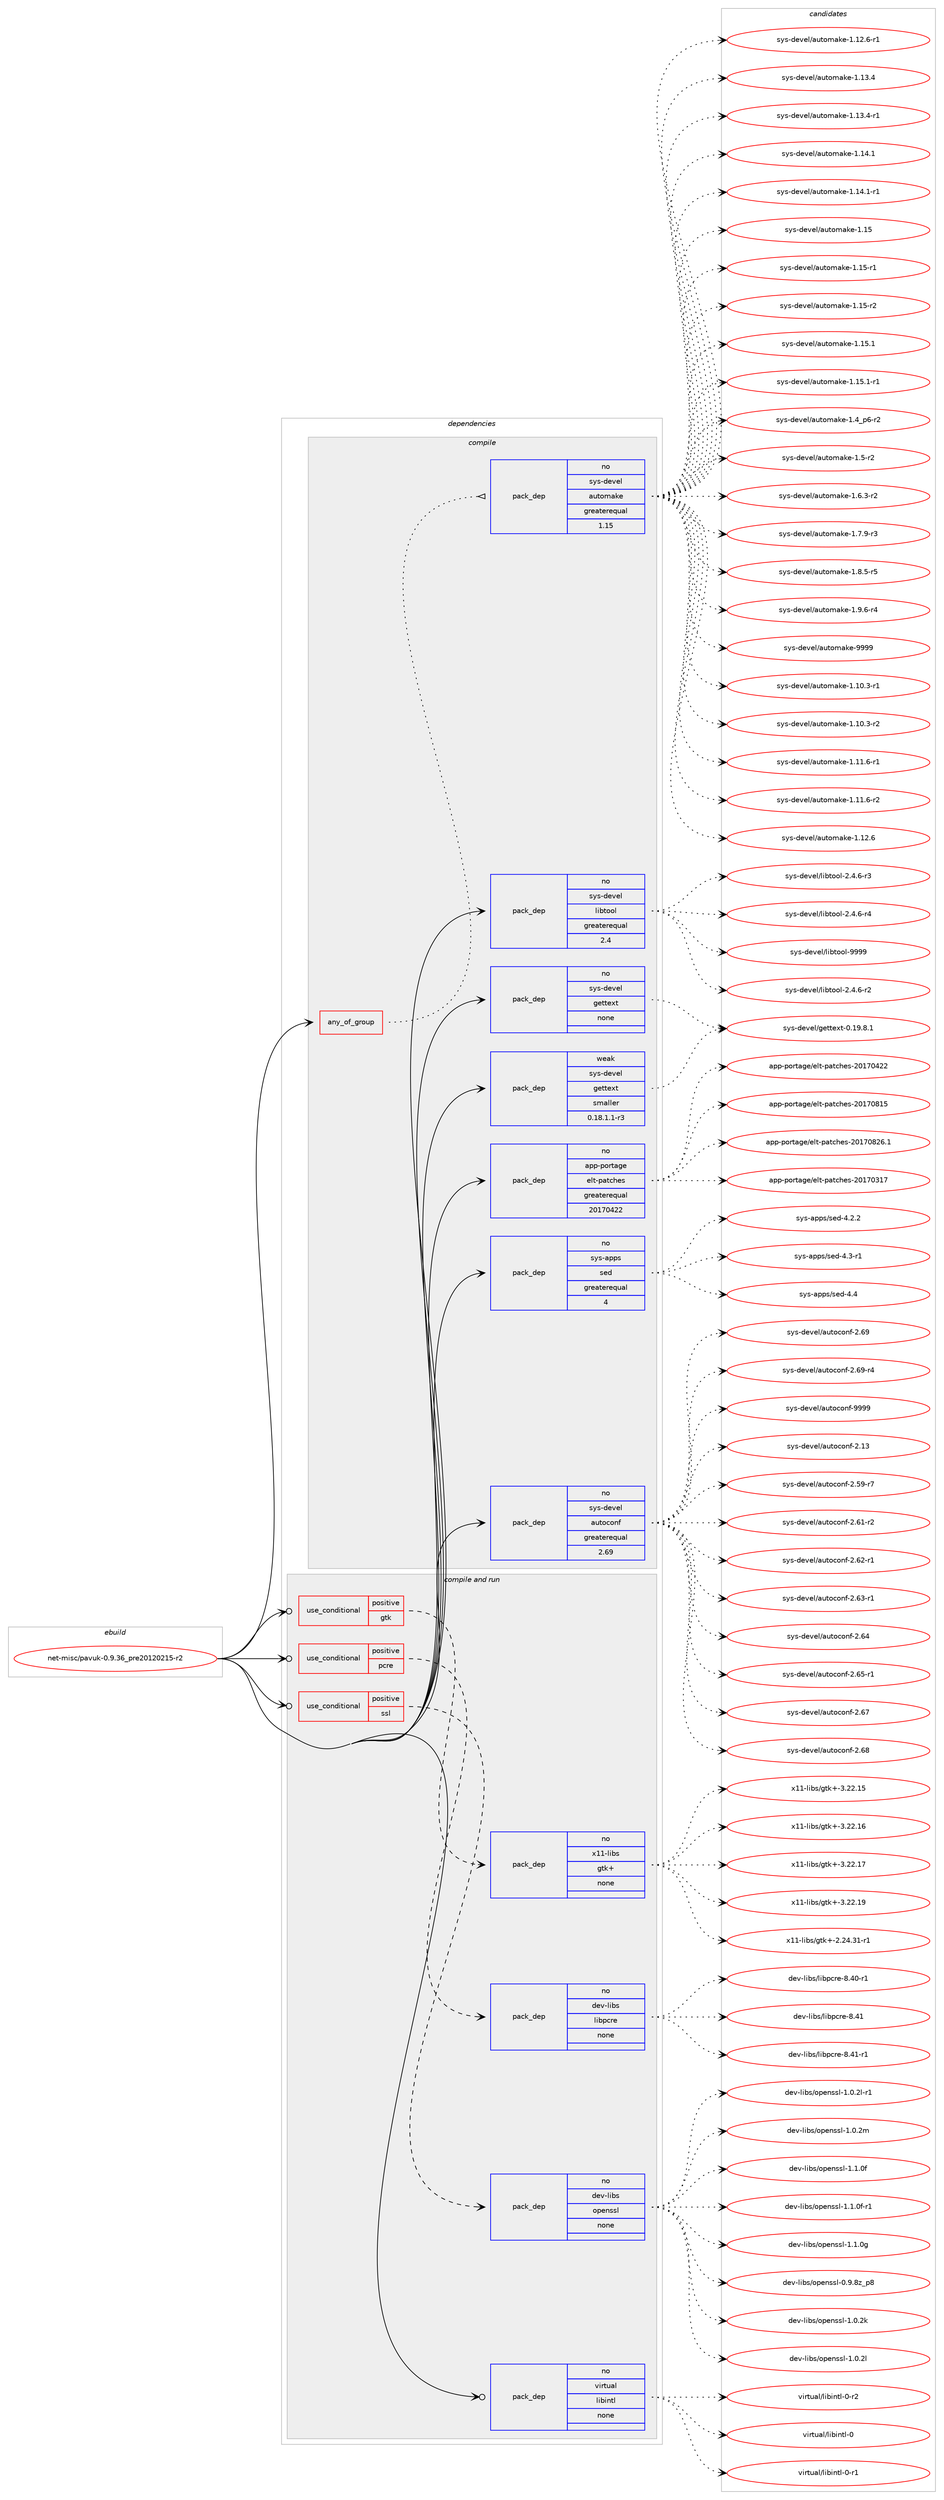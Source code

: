 digraph prolog {

# *************
# Graph options
# *************

newrank=true;
concentrate=true;
compound=true;
graph [rankdir=LR,fontname=Helvetica,fontsize=10,ranksep=1.5];#, ranksep=2.5, nodesep=0.2];
edge  [arrowhead=vee];
node  [fontname=Helvetica,fontsize=10];

# **********
# The ebuild
# **********

subgraph cluster_leftcol {
color=gray;
rank=same;
label=<<i>ebuild</i>>;
id [label="net-misc/pavuk-0.9.36_pre20120215-r2", color=red, width=4, href="../net-misc/pavuk-0.9.36_pre20120215-r2.svg"];
}

# ****************
# The dependencies
# ****************

subgraph cluster_midcol {
color=gray;
label=<<i>dependencies</i>>;
subgraph cluster_compile {
fillcolor="#eeeeee";
style=filled;
label=<<i>compile</i>>;
subgraph any7098 {
dependency429126 [label=<<TABLE BORDER="0" CELLBORDER="1" CELLSPACING="0" CELLPADDING="4"><TR><TD CELLPADDING="10">any_of_group</TD></TR></TABLE>>, shape=none, color=red];subgraph pack315560 {
dependency429127 [label=<<TABLE BORDER="0" CELLBORDER="1" CELLSPACING="0" CELLPADDING="4" WIDTH="220"><TR><TD ROWSPAN="6" CELLPADDING="30">pack_dep</TD></TR><TR><TD WIDTH="110">no</TD></TR><TR><TD>sys-devel</TD></TR><TR><TD>automake</TD></TR><TR><TD>greaterequal</TD></TR><TR><TD>1.15</TD></TR></TABLE>>, shape=none, color=blue];
}
dependency429126:e -> dependency429127:w [weight=20,style="dotted",arrowhead="oinv"];
}
id:e -> dependency429126:w [weight=20,style="solid",arrowhead="vee"];
subgraph pack315561 {
dependency429128 [label=<<TABLE BORDER="0" CELLBORDER="1" CELLSPACING="0" CELLPADDING="4" WIDTH="220"><TR><TD ROWSPAN="6" CELLPADDING="30">pack_dep</TD></TR><TR><TD WIDTH="110">no</TD></TR><TR><TD>app-portage</TD></TR><TR><TD>elt-patches</TD></TR><TR><TD>greaterequal</TD></TR><TR><TD>20170422</TD></TR></TABLE>>, shape=none, color=blue];
}
id:e -> dependency429128:w [weight=20,style="solid",arrowhead="vee"];
subgraph pack315562 {
dependency429129 [label=<<TABLE BORDER="0" CELLBORDER="1" CELLSPACING="0" CELLPADDING="4" WIDTH="220"><TR><TD ROWSPAN="6" CELLPADDING="30">pack_dep</TD></TR><TR><TD WIDTH="110">no</TD></TR><TR><TD>sys-apps</TD></TR><TR><TD>sed</TD></TR><TR><TD>greaterequal</TD></TR><TR><TD>4</TD></TR></TABLE>>, shape=none, color=blue];
}
id:e -> dependency429129:w [weight=20,style="solid",arrowhead="vee"];
subgraph pack315563 {
dependency429130 [label=<<TABLE BORDER="0" CELLBORDER="1" CELLSPACING="0" CELLPADDING="4" WIDTH="220"><TR><TD ROWSPAN="6" CELLPADDING="30">pack_dep</TD></TR><TR><TD WIDTH="110">no</TD></TR><TR><TD>sys-devel</TD></TR><TR><TD>autoconf</TD></TR><TR><TD>greaterequal</TD></TR><TR><TD>2.69</TD></TR></TABLE>>, shape=none, color=blue];
}
id:e -> dependency429130:w [weight=20,style="solid",arrowhead="vee"];
subgraph pack315564 {
dependency429131 [label=<<TABLE BORDER="0" CELLBORDER="1" CELLSPACING="0" CELLPADDING="4" WIDTH="220"><TR><TD ROWSPAN="6" CELLPADDING="30">pack_dep</TD></TR><TR><TD WIDTH="110">no</TD></TR><TR><TD>sys-devel</TD></TR><TR><TD>gettext</TD></TR><TR><TD>none</TD></TR><TR><TD></TD></TR></TABLE>>, shape=none, color=blue];
}
id:e -> dependency429131:w [weight=20,style="solid",arrowhead="vee"];
subgraph pack315565 {
dependency429132 [label=<<TABLE BORDER="0" CELLBORDER="1" CELLSPACING="0" CELLPADDING="4" WIDTH="220"><TR><TD ROWSPAN="6" CELLPADDING="30">pack_dep</TD></TR><TR><TD WIDTH="110">no</TD></TR><TR><TD>sys-devel</TD></TR><TR><TD>libtool</TD></TR><TR><TD>greaterequal</TD></TR><TR><TD>2.4</TD></TR></TABLE>>, shape=none, color=blue];
}
id:e -> dependency429132:w [weight=20,style="solid",arrowhead="vee"];
subgraph pack315566 {
dependency429133 [label=<<TABLE BORDER="0" CELLBORDER="1" CELLSPACING="0" CELLPADDING="4" WIDTH="220"><TR><TD ROWSPAN="6" CELLPADDING="30">pack_dep</TD></TR><TR><TD WIDTH="110">weak</TD></TR><TR><TD>sys-devel</TD></TR><TR><TD>gettext</TD></TR><TR><TD>smaller</TD></TR><TR><TD>0.18.1.1-r3</TD></TR></TABLE>>, shape=none, color=blue];
}
id:e -> dependency429133:w [weight=20,style="solid",arrowhead="vee"];
}
subgraph cluster_compileandrun {
fillcolor="#eeeeee";
style=filled;
label=<<i>compile and run</i>>;
subgraph cond106248 {
dependency429134 [label=<<TABLE BORDER="0" CELLBORDER="1" CELLSPACING="0" CELLPADDING="4"><TR><TD ROWSPAN="3" CELLPADDING="10">use_conditional</TD></TR><TR><TD>positive</TD></TR><TR><TD>gtk</TD></TR></TABLE>>, shape=none, color=red];
subgraph pack315567 {
dependency429135 [label=<<TABLE BORDER="0" CELLBORDER="1" CELLSPACING="0" CELLPADDING="4" WIDTH="220"><TR><TD ROWSPAN="6" CELLPADDING="30">pack_dep</TD></TR><TR><TD WIDTH="110">no</TD></TR><TR><TD>x11-libs</TD></TR><TR><TD>gtk+</TD></TR><TR><TD>none</TD></TR><TR><TD></TD></TR></TABLE>>, shape=none, color=blue];
}
dependency429134:e -> dependency429135:w [weight=20,style="dashed",arrowhead="vee"];
}
id:e -> dependency429134:w [weight=20,style="solid",arrowhead="odotvee"];
subgraph cond106249 {
dependency429136 [label=<<TABLE BORDER="0" CELLBORDER="1" CELLSPACING="0" CELLPADDING="4"><TR><TD ROWSPAN="3" CELLPADDING="10">use_conditional</TD></TR><TR><TD>positive</TD></TR><TR><TD>pcre</TD></TR></TABLE>>, shape=none, color=red];
subgraph pack315568 {
dependency429137 [label=<<TABLE BORDER="0" CELLBORDER="1" CELLSPACING="0" CELLPADDING="4" WIDTH="220"><TR><TD ROWSPAN="6" CELLPADDING="30">pack_dep</TD></TR><TR><TD WIDTH="110">no</TD></TR><TR><TD>dev-libs</TD></TR><TR><TD>libpcre</TD></TR><TR><TD>none</TD></TR><TR><TD></TD></TR></TABLE>>, shape=none, color=blue];
}
dependency429136:e -> dependency429137:w [weight=20,style="dashed",arrowhead="vee"];
}
id:e -> dependency429136:w [weight=20,style="solid",arrowhead="odotvee"];
subgraph cond106250 {
dependency429138 [label=<<TABLE BORDER="0" CELLBORDER="1" CELLSPACING="0" CELLPADDING="4"><TR><TD ROWSPAN="3" CELLPADDING="10">use_conditional</TD></TR><TR><TD>positive</TD></TR><TR><TD>ssl</TD></TR></TABLE>>, shape=none, color=red];
subgraph pack315569 {
dependency429139 [label=<<TABLE BORDER="0" CELLBORDER="1" CELLSPACING="0" CELLPADDING="4" WIDTH="220"><TR><TD ROWSPAN="6" CELLPADDING="30">pack_dep</TD></TR><TR><TD WIDTH="110">no</TD></TR><TR><TD>dev-libs</TD></TR><TR><TD>openssl</TD></TR><TR><TD>none</TD></TR><TR><TD></TD></TR></TABLE>>, shape=none, color=blue];
}
dependency429138:e -> dependency429139:w [weight=20,style="dashed",arrowhead="vee"];
}
id:e -> dependency429138:w [weight=20,style="solid",arrowhead="odotvee"];
subgraph pack315570 {
dependency429140 [label=<<TABLE BORDER="0" CELLBORDER="1" CELLSPACING="0" CELLPADDING="4" WIDTH="220"><TR><TD ROWSPAN="6" CELLPADDING="30">pack_dep</TD></TR><TR><TD WIDTH="110">no</TD></TR><TR><TD>virtual</TD></TR><TR><TD>libintl</TD></TR><TR><TD>none</TD></TR><TR><TD></TD></TR></TABLE>>, shape=none, color=blue];
}
id:e -> dependency429140:w [weight=20,style="solid",arrowhead="odotvee"];
}
subgraph cluster_run {
fillcolor="#eeeeee";
style=filled;
label=<<i>run</i>>;
}
}

# **************
# The candidates
# **************

subgraph cluster_choices {
rank=same;
color=gray;
label=<<i>candidates</i>>;

subgraph choice315560 {
color=black;
nodesep=1;
choice11512111545100101118101108479711711611110997107101454946494846514511449 [label="sys-devel/automake-1.10.3-r1", color=red, width=4,href="../sys-devel/automake-1.10.3-r1.svg"];
choice11512111545100101118101108479711711611110997107101454946494846514511450 [label="sys-devel/automake-1.10.3-r2", color=red, width=4,href="../sys-devel/automake-1.10.3-r2.svg"];
choice11512111545100101118101108479711711611110997107101454946494946544511449 [label="sys-devel/automake-1.11.6-r1", color=red, width=4,href="../sys-devel/automake-1.11.6-r1.svg"];
choice11512111545100101118101108479711711611110997107101454946494946544511450 [label="sys-devel/automake-1.11.6-r2", color=red, width=4,href="../sys-devel/automake-1.11.6-r2.svg"];
choice1151211154510010111810110847971171161111099710710145494649504654 [label="sys-devel/automake-1.12.6", color=red, width=4,href="../sys-devel/automake-1.12.6.svg"];
choice11512111545100101118101108479711711611110997107101454946495046544511449 [label="sys-devel/automake-1.12.6-r1", color=red, width=4,href="../sys-devel/automake-1.12.6-r1.svg"];
choice1151211154510010111810110847971171161111099710710145494649514652 [label="sys-devel/automake-1.13.4", color=red, width=4,href="../sys-devel/automake-1.13.4.svg"];
choice11512111545100101118101108479711711611110997107101454946495146524511449 [label="sys-devel/automake-1.13.4-r1", color=red, width=4,href="../sys-devel/automake-1.13.4-r1.svg"];
choice1151211154510010111810110847971171161111099710710145494649524649 [label="sys-devel/automake-1.14.1", color=red, width=4,href="../sys-devel/automake-1.14.1.svg"];
choice11512111545100101118101108479711711611110997107101454946495246494511449 [label="sys-devel/automake-1.14.1-r1", color=red, width=4,href="../sys-devel/automake-1.14.1-r1.svg"];
choice115121115451001011181011084797117116111109971071014549464953 [label="sys-devel/automake-1.15", color=red, width=4,href="../sys-devel/automake-1.15.svg"];
choice1151211154510010111810110847971171161111099710710145494649534511449 [label="sys-devel/automake-1.15-r1", color=red, width=4,href="../sys-devel/automake-1.15-r1.svg"];
choice1151211154510010111810110847971171161111099710710145494649534511450 [label="sys-devel/automake-1.15-r2", color=red, width=4,href="../sys-devel/automake-1.15-r2.svg"];
choice1151211154510010111810110847971171161111099710710145494649534649 [label="sys-devel/automake-1.15.1", color=red, width=4,href="../sys-devel/automake-1.15.1.svg"];
choice11512111545100101118101108479711711611110997107101454946495346494511449 [label="sys-devel/automake-1.15.1-r1", color=red, width=4,href="../sys-devel/automake-1.15.1-r1.svg"];
choice115121115451001011181011084797117116111109971071014549465295112544511450 [label="sys-devel/automake-1.4_p6-r2", color=red, width=4,href="../sys-devel/automake-1.4_p6-r2.svg"];
choice11512111545100101118101108479711711611110997107101454946534511450 [label="sys-devel/automake-1.5-r2", color=red, width=4,href="../sys-devel/automake-1.5-r2.svg"];
choice115121115451001011181011084797117116111109971071014549465446514511450 [label="sys-devel/automake-1.6.3-r2", color=red, width=4,href="../sys-devel/automake-1.6.3-r2.svg"];
choice115121115451001011181011084797117116111109971071014549465546574511451 [label="sys-devel/automake-1.7.9-r3", color=red, width=4,href="../sys-devel/automake-1.7.9-r3.svg"];
choice115121115451001011181011084797117116111109971071014549465646534511453 [label="sys-devel/automake-1.8.5-r5", color=red, width=4,href="../sys-devel/automake-1.8.5-r5.svg"];
choice115121115451001011181011084797117116111109971071014549465746544511452 [label="sys-devel/automake-1.9.6-r4", color=red, width=4,href="../sys-devel/automake-1.9.6-r4.svg"];
choice115121115451001011181011084797117116111109971071014557575757 [label="sys-devel/automake-9999", color=red, width=4,href="../sys-devel/automake-9999.svg"];
dependency429127:e -> choice11512111545100101118101108479711711611110997107101454946494846514511449:w [style=dotted,weight="100"];
dependency429127:e -> choice11512111545100101118101108479711711611110997107101454946494846514511450:w [style=dotted,weight="100"];
dependency429127:e -> choice11512111545100101118101108479711711611110997107101454946494946544511449:w [style=dotted,weight="100"];
dependency429127:e -> choice11512111545100101118101108479711711611110997107101454946494946544511450:w [style=dotted,weight="100"];
dependency429127:e -> choice1151211154510010111810110847971171161111099710710145494649504654:w [style=dotted,weight="100"];
dependency429127:e -> choice11512111545100101118101108479711711611110997107101454946495046544511449:w [style=dotted,weight="100"];
dependency429127:e -> choice1151211154510010111810110847971171161111099710710145494649514652:w [style=dotted,weight="100"];
dependency429127:e -> choice11512111545100101118101108479711711611110997107101454946495146524511449:w [style=dotted,weight="100"];
dependency429127:e -> choice1151211154510010111810110847971171161111099710710145494649524649:w [style=dotted,weight="100"];
dependency429127:e -> choice11512111545100101118101108479711711611110997107101454946495246494511449:w [style=dotted,weight="100"];
dependency429127:e -> choice115121115451001011181011084797117116111109971071014549464953:w [style=dotted,weight="100"];
dependency429127:e -> choice1151211154510010111810110847971171161111099710710145494649534511449:w [style=dotted,weight="100"];
dependency429127:e -> choice1151211154510010111810110847971171161111099710710145494649534511450:w [style=dotted,weight="100"];
dependency429127:e -> choice1151211154510010111810110847971171161111099710710145494649534649:w [style=dotted,weight="100"];
dependency429127:e -> choice11512111545100101118101108479711711611110997107101454946495346494511449:w [style=dotted,weight="100"];
dependency429127:e -> choice115121115451001011181011084797117116111109971071014549465295112544511450:w [style=dotted,weight="100"];
dependency429127:e -> choice11512111545100101118101108479711711611110997107101454946534511450:w [style=dotted,weight="100"];
dependency429127:e -> choice115121115451001011181011084797117116111109971071014549465446514511450:w [style=dotted,weight="100"];
dependency429127:e -> choice115121115451001011181011084797117116111109971071014549465546574511451:w [style=dotted,weight="100"];
dependency429127:e -> choice115121115451001011181011084797117116111109971071014549465646534511453:w [style=dotted,weight="100"];
dependency429127:e -> choice115121115451001011181011084797117116111109971071014549465746544511452:w [style=dotted,weight="100"];
dependency429127:e -> choice115121115451001011181011084797117116111109971071014557575757:w [style=dotted,weight="100"];
}
subgraph choice315561 {
color=black;
nodesep=1;
choice97112112451121111141169710310147101108116451129711699104101115455048495548514955 [label="app-portage/elt-patches-20170317", color=red, width=4,href="../app-portage/elt-patches-20170317.svg"];
choice97112112451121111141169710310147101108116451129711699104101115455048495548525050 [label="app-portage/elt-patches-20170422", color=red, width=4,href="../app-portage/elt-patches-20170422.svg"];
choice97112112451121111141169710310147101108116451129711699104101115455048495548564953 [label="app-portage/elt-patches-20170815", color=red, width=4,href="../app-portage/elt-patches-20170815.svg"];
choice971121124511211111411697103101471011081164511297116991041011154550484955485650544649 [label="app-portage/elt-patches-20170826.1", color=red, width=4,href="../app-portage/elt-patches-20170826.1.svg"];
dependency429128:e -> choice97112112451121111141169710310147101108116451129711699104101115455048495548514955:w [style=dotted,weight="100"];
dependency429128:e -> choice97112112451121111141169710310147101108116451129711699104101115455048495548525050:w [style=dotted,weight="100"];
dependency429128:e -> choice97112112451121111141169710310147101108116451129711699104101115455048495548564953:w [style=dotted,weight="100"];
dependency429128:e -> choice971121124511211111411697103101471011081164511297116991041011154550484955485650544649:w [style=dotted,weight="100"];
}
subgraph choice315562 {
color=black;
nodesep=1;
choice115121115459711211211547115101100455246504650 [label="sys-apps/sed-4.2.2", color=red, width=4,href="../sys-apps/sed-4.2.2.svg"];
choice115121115459711211211547115101100455246514511449 [label="sys-apps/sed-4.3-r1", color=red, width=4,href="../sys-apps/sed-4.3-r1.svg"];
choice11512111545971121121154711510110045524652 [label="sys-apps/sed-4.4", color=red, width=4,href="../sys-apps/sed-4.4.svg"];
dependency429129:e -> choice115121115459711211211547115101100455246504650:w [style=dotted,weight="100"];
dependency429129:e -> choice115121115459711211211547115101100455246514511449:w [style=dotted,weight="100"];
dependency429129:e -> choice11512111545971121121154711510110045524652:w [style=dotted,weight="100"];
}
subgraph choice315563 {
color=black;
nodesep=1;
choice115121115451001011181011084797117116111991111101024550464951 [label="sys-devel/autoconf-2.13", color=red, width=4,href="../sys-devel/autoconf-2.13.svg"];
choice1151211154510010111810110847971171161119911111010245504653574511455 [label="sys-devel/autoconf-2.59-r7", color=red, width=4,href="../sys-devel/autoconf-2.59-r7.svg"];
choice1151211154510010111810110847971171161119911111010245504654494511450 [label="sys-devel/autoconf-2.61-r2", color=red, width=4,href="../sys-devel/autoconf-2.61-r2.svg"];
choice1151211154510010111810110847971171161119911111010245504654504511449 [label="sys-devel/autoconf-2.62-r1", color=red, width=4,href="../sys-devel/autoconf-2.62-r1.svg"];
choice1151211154510010111810110847971171161119911111010245504654514511449 [label="sys-devel/autoconf-2.63-r1", color=red, width=4,href="../sys-devel/autoconf-2.63-r1.svg"];
choice115121115451001011181011084797117116111991111101024550465452 [label="sys-devel/autoconf-2.64", color=red, width=4,href="../sys-devel/autoconf-2.64.svg"];
choice1151211154510010111810110847971171161119911111010245504654534511449 [label="sys-devel/autoconf-2.65-r1", color=red, width=4,href="../sys-devel/autoconf-2.65-r1.svg"];
choice115121115451001011181011084797117116111991111101024550465455 [label="sys-devel/autoconf-2.67", color=red, width=4,href="../sys-devel/autoconf-2.67.svg"];
choice115121115451001011181011084797117116111991111101024550465456 [label="sys-devel/autoconf-2.68", color=red, width=4,href="../sys-devel/autoconf-2.68.svg"];
choice115121115451001011181011084797117116111991111101024550465457 [label="sys-devel/autoconf-2.69", color=red, width=4,href="../sys-devel/autoconf-2.69.svg"];
choice1151211154510010111810110847971171161119911111010245504654574511452 [label="sys-devel/autoconf-2.69-r4", color=red, width=4,href="../sys-devel/autoconf-2.69-r4.svg"];
choice115121115451001011181011084797117116111991111101024557575757 [label="sys-devel/autoconf-9999", color=red, width=4,href="../sys-devel/autoconf-9999.svg"];
dependency429130:e -> choice115121115451001011181011084797117116111991111101024550464951:w [style=dotted,weight="100"];
dependency429130:e -> choice1151211154510010111810110847971171161119911111010245504653574511455:w [style=dotted,weight="100"];
dependency429130:e -> choice1151211154510010111810110847971171161119911111010245504654494511450:w [style=dotted,weight="100"];
dependency429130:e -> choice1151211154510010111810110847971171161119911111010245504654504511449:w [style=dotted,weight="100"];
dependency429130:e -> choice1151211154510010111810110847971171161119911111010245504654514511449:w [style=dotted,weight="100"];
dependency429130:e -> choice115121115451001011181011084797117116111991111101024550465452:w [style=dotted,weight="100"];
dependency429130:e -> choice1151211154510010111810110847971171161119911111010245504654534511449:w [style=dotted,weight="100"];
dependency429130:e -> choice115121115451001011181011084797117116111991111101024550465455:w [style=dotted,weight="100"];
dependency429130:e -> choice115121115451001011181011084797117116111991111101024550465456:w [style=dotted,weight="100"];
dependency429130:e -> choice115121115451001011181011084797117116111991111101024550465457:w [style=dotted,weight="100"];
dependency429130:e -> choice1151211154510010111810110847971171161119911111010245504654574511452:w [style=dotted,weight="100"];
dependency429130:e -> choice115121115451001011181011084797117116111991111101024557575757:w [style=dotted,weight="100"];
}
subgraph choice315564 {
color=black;
nodesep=1;
choice1151211154510010111810110847103101116116101120116454846495746564649 [label="sys-devel/gettext-0.19.8.1", color=red, width=4,href="../sys-devel/gettext-0.19.8.1.svg"];
dependency429131:e -> choice1151211154510010111810110847103101116116101120116454846495746564649:w [style=dotted,weight="100"];
}
subgraph choice315565 {
color=black;
nodesep=1;
choice1151211154510010111810110847108105981161111111084550465246544511450 [label="sys-devel/libtool-2.4.6-r2", color=red, width=4,href="../sys-devel/libtool-2.4.6-r2.svg"];
choice1151211154510010111810110847108105981161111111084550465246544511451 [label="sys-devel/libtool-2.4.6-r3", color=red, width=4,href="../sys-devel/libtool-2.4.6-r3.svg"];
choice1151211154510010111810110847108105981161111111084550465246544511452 [label="sys-devel/libtool-2.4.6-r4", color=red, width=4,href="../sys-devel/libtool-2.4.6-r4.svg"];
choice1151211154510010111810110847108105981161111111084557575757 [label="sys-devel/libtool-9999", color=red, width=4,href="../sys-devel/libtool-9999.svg"];
dependency429132:e -> choice1151211154510010111810110847108105981161111111084550465246544511450:w [style=dotted,weight="100"];
dependency429132:e -> choice1151211154510010111810110847108105981161111111084550465246544511451:w [style=dotted,weight="100"];
dependency429132:e -> choice1151211154510010111810110847108105981161111111084550465246544511452:w [style=dotted,weight="100"];
dependency429132:e -> choice1151211154510010111810110847108105981161111111084557575757:w [style=dotted,weight="100"];
}
subgraph choice315566 {
color=black;
nodesep=1;
choice1151211154510010111810110847103101116116101120116454846495746564649 [label="sys-devel/gettext-0.19.8.1", color=red, width=4,href="../sys-devel/gettext-0.19.8.1.svg"];
dependency429133:e -> choice1151211154510010111810110847103101116116101120116454846495746564649:w [style=dotted,weight="100"];
}
subgraph choice315567 {
color=black;
nodesep=1;
choice12049494510810598115471031161074345504650524651494511449 [label="x11-libs/gtk+-2.24.31-r1", color=red, width=4,href="../x11-libs/gtk+-2.24.31-r1.svg"];
choice1204949451081059811547103116107434551465050464953 [label="x11-libs/gtk+-3.22.15", color=red, width=4,href="../x11-libs/gtk+-3.22.15.svg"];
choice1204949451081059811547103116107434551465050464954 [label="x11-libs/gtk+-3.22.16", color=red, width=4,href="../x11-libs/gtk+-3.22.16.svg"];
choice1204949451081059811547103116107434551465050464955 [label="x11-libs/gtk+-3.22.17", color=red, width=4,href="../x11-libs/gtk+-3.22.17.svg"];
choice1204949451081059811547103116107434551465050464957 [label="x11-libs/gtk+-3.22.19", color=red, width=4,href="../x11-libs/gtk+-3.22.19.svg"];
dependency429135:e -> choice12049494510810598115471031161074345504650524651494511449:w [style=dotted,weight="100"];
dependency429135:e -> choice1204949451081059811547103116107434551465050464953:w [style=dotted,weight="100"];
dependency429135:e -> choice1204949451081059811547103116107434551465050464954:w [style=dotted,weight="100"];
dependency429135:e -> choice1204949451081059811547103116107434551465050464955:w [style=dotted,weight="100"];
dependency429135:e -> choice1204949451081059811547103116107434551465050464957:w [style=dotted,weight="100"];
}
subgraph choice315568 {
color=black;
nodesep=1;
choice100101118451081059811547108105981129911410145564652484511449 [label="dev-libs/libpcre-8.40-r1", color=red, width=4,href="../dev-libs/libpcre-8.40-r1.svg"];
choice10010111845108105981154710810598112991141014556465249 [label="dev-libs/libpcre-8.41", color=red, width=4,href="../dev-libs/libpcre-8.41.svg"];
choice100101118451081059811547108105981129911410145564652494511449 [label="dev-libs/libpcre-8.41-r1", color=red, width=4,href="../dev-libs/libpcre-8.41-r1.svg"];
dependency429137:e -> choice100101118451081059811547108105981129911410145564652484511449:w [style=dotted,weight="100"];
dependency429137:e -> choice10010111845108105981154710810598112991141014556465249:w [style=dotted,weight="100"];
dependency429137:e -> choice100101118451081059811547108105981129911410145564652494511449:w [style=dotted,weight="100"];
}
subgraph choice315569 {
color=black;
nodesep=1;
choice1001011184510810598115471111121011101151151084548465746561229511256 [label="dev-libs/openssl-0.9.8z_p8", color=red, width=4,href="../dev-libs/openssl-0.9.8z_p8.svg"];
choice100101118451081059811547111112101110115115108454946484650107 [label="dev-libs/openssl-1.0.2k", color=red, width=4,href="../dev-libs/openssl-1.0.2k.svg"];
choice100101118451081059811547111112101110115115108454946484650108 [label="dev-libs/openssl-1.0.2l", color=red, width=4,href="../dev-libs/openssl-1.0.2l.svg"];
choice1001011184510810598115471111121011101151151084549464846501084511449 [label="dev-libs/openssl-1.0.2l-r1", color=red, width=4,href="../dev-libs/openssl-1.0.2l-r1.svg"];
choice100101118451081059811547111112101110115115108454946484650109 [label="dev-libs/openssl-1.0.2m", color=red, width=4,href="../dev-libs/openssl-1.0.2m.svg"];
choice100101118451081059811547111112101110115115108454946494648102 [label="dev-libs/openssl-1.1.0f", color=red, width=4,href="../dev-libs/openssl-1.1.0f.svg"];
choice1001011184510810598115471111121011101151151084549464946481024511449 [label="dev-libs/openssl-1.1.0f-r1", color=red, width=4,href="../dev-libs/openssl-1.1.0f-r1.svg"];
choice100101118451081059811547111112101110115115108454946494648103 [label="dev-libs/openssl-1.1.0g", color=red, width=4,href="../dev-libs/openssl-1.1.0g.svg"];
dependency429139:e -> choice1001011184510810598115471111121011101151151084548465746561229511256:w [style=dotted,weight="100"];
dependency429139:e -> choice100101118451081059811547111112101110115115108454946484650107:w [style=dotted,weight="100"];
dependency429139:e -> choice100101118451081059811547111112101110115115108454946484650108:w [style=dotted,weight="100"];
dependency429139:e -> choice1001011184510810598115471111121011101151151084549464846501084511449:w [style=dotted,weight="100"];
dependency429139:e -> choice100101118451081059811547111112101110115115108454946484650109:w [style=dotted,weight="100"];
dependency429139:e -> choice100101118451081059811547111112101110115115108454946494648102:w [style=dotted,weight="100"];
dependency429139:e -> choice1001011184510810598115471111121011101151151084549464946481024511449:w [style=dotted,weight="100"];
dependency429139:e -> choice100101118451081059811547111112101110115115108454946494648103:w [style=dotted,weight="100"];
}
subgraph choice315570 {
color=black;
nodesep=1;
choice1181051141161179710847108105981051101161084548 [label="virtual/libintl-0", color=red, width=4,href="../virtual/libintl-0.svg"];
choice11810511411611797108471081059810511011610845484511449 [label="virtual/libintl-0-r1", color=red, width=4,href="../virtual/libintl-0-r1.svg"];
choice11810511411611797108471081059810511011610845484511450 [label="virtual/libintl-0-r2", color=red, width=4,href="../virtual/libintl-0-r2.svg"];
dependency429140:e -> choice1181051141161179710847108105981051101161084548:w [style=dotted,weight="100"];
dependency429140:e -> choice11810511411611797108471081059810511011610845484511449:w [style=dotted,weight="100"];
dependency429140:e -> choice11810511411611797108471081059810511011610845484511450:w [style=dotted,weight="100"];
}
}

}
